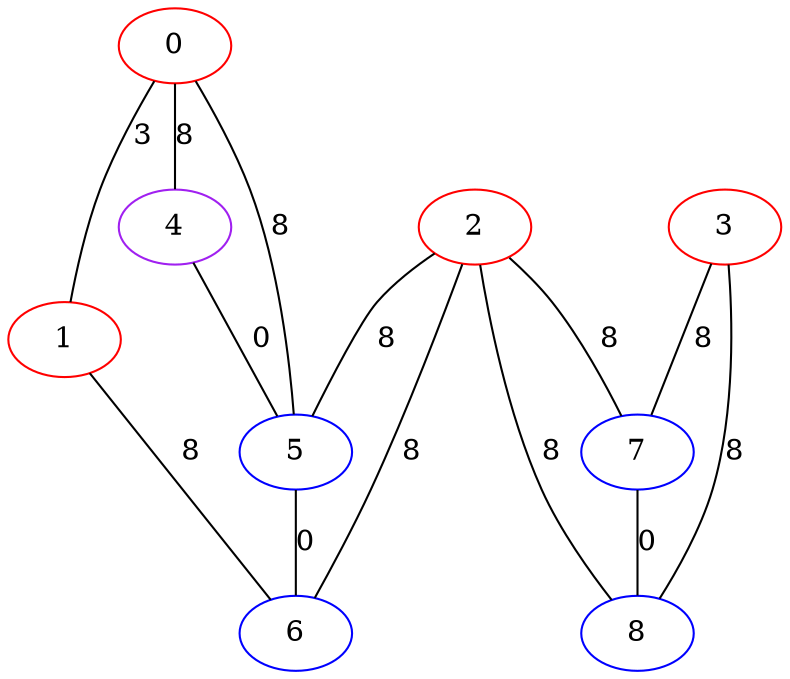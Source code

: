 graph "" {
0 [color=red, weight=1];
1 [color=red, weight=1];
2 [color=red, weight=1];
3 [color=red, weight=1];
4 [color=purple, weight=4];
5 [color=blue, weight=3];
6 [color=blue, weight=3];
7 [color=blue, weight=3];
8 [color=blue, weight=3];
0 -- 1  [key=0, label=3];
0 -- 4  [key=0, label=8];
0 -- 5  [key=0, label=8];
1 -- 6  [key=0, label=8];
2 -- 8  [key=0, label=8];
2 -- 5  [key=0, label=8];
2 -- 6  [key=0, label=8];
2 -- 7  [key=0, label=8];
3 -- 8  [key=0, label=8];
3 -- 7  [key=0, label=8];
4 -- 5  [key=0, label=0];
5 -- 6  [key=0, label=0];
7 -- 8  [key=0, label=0];
}
